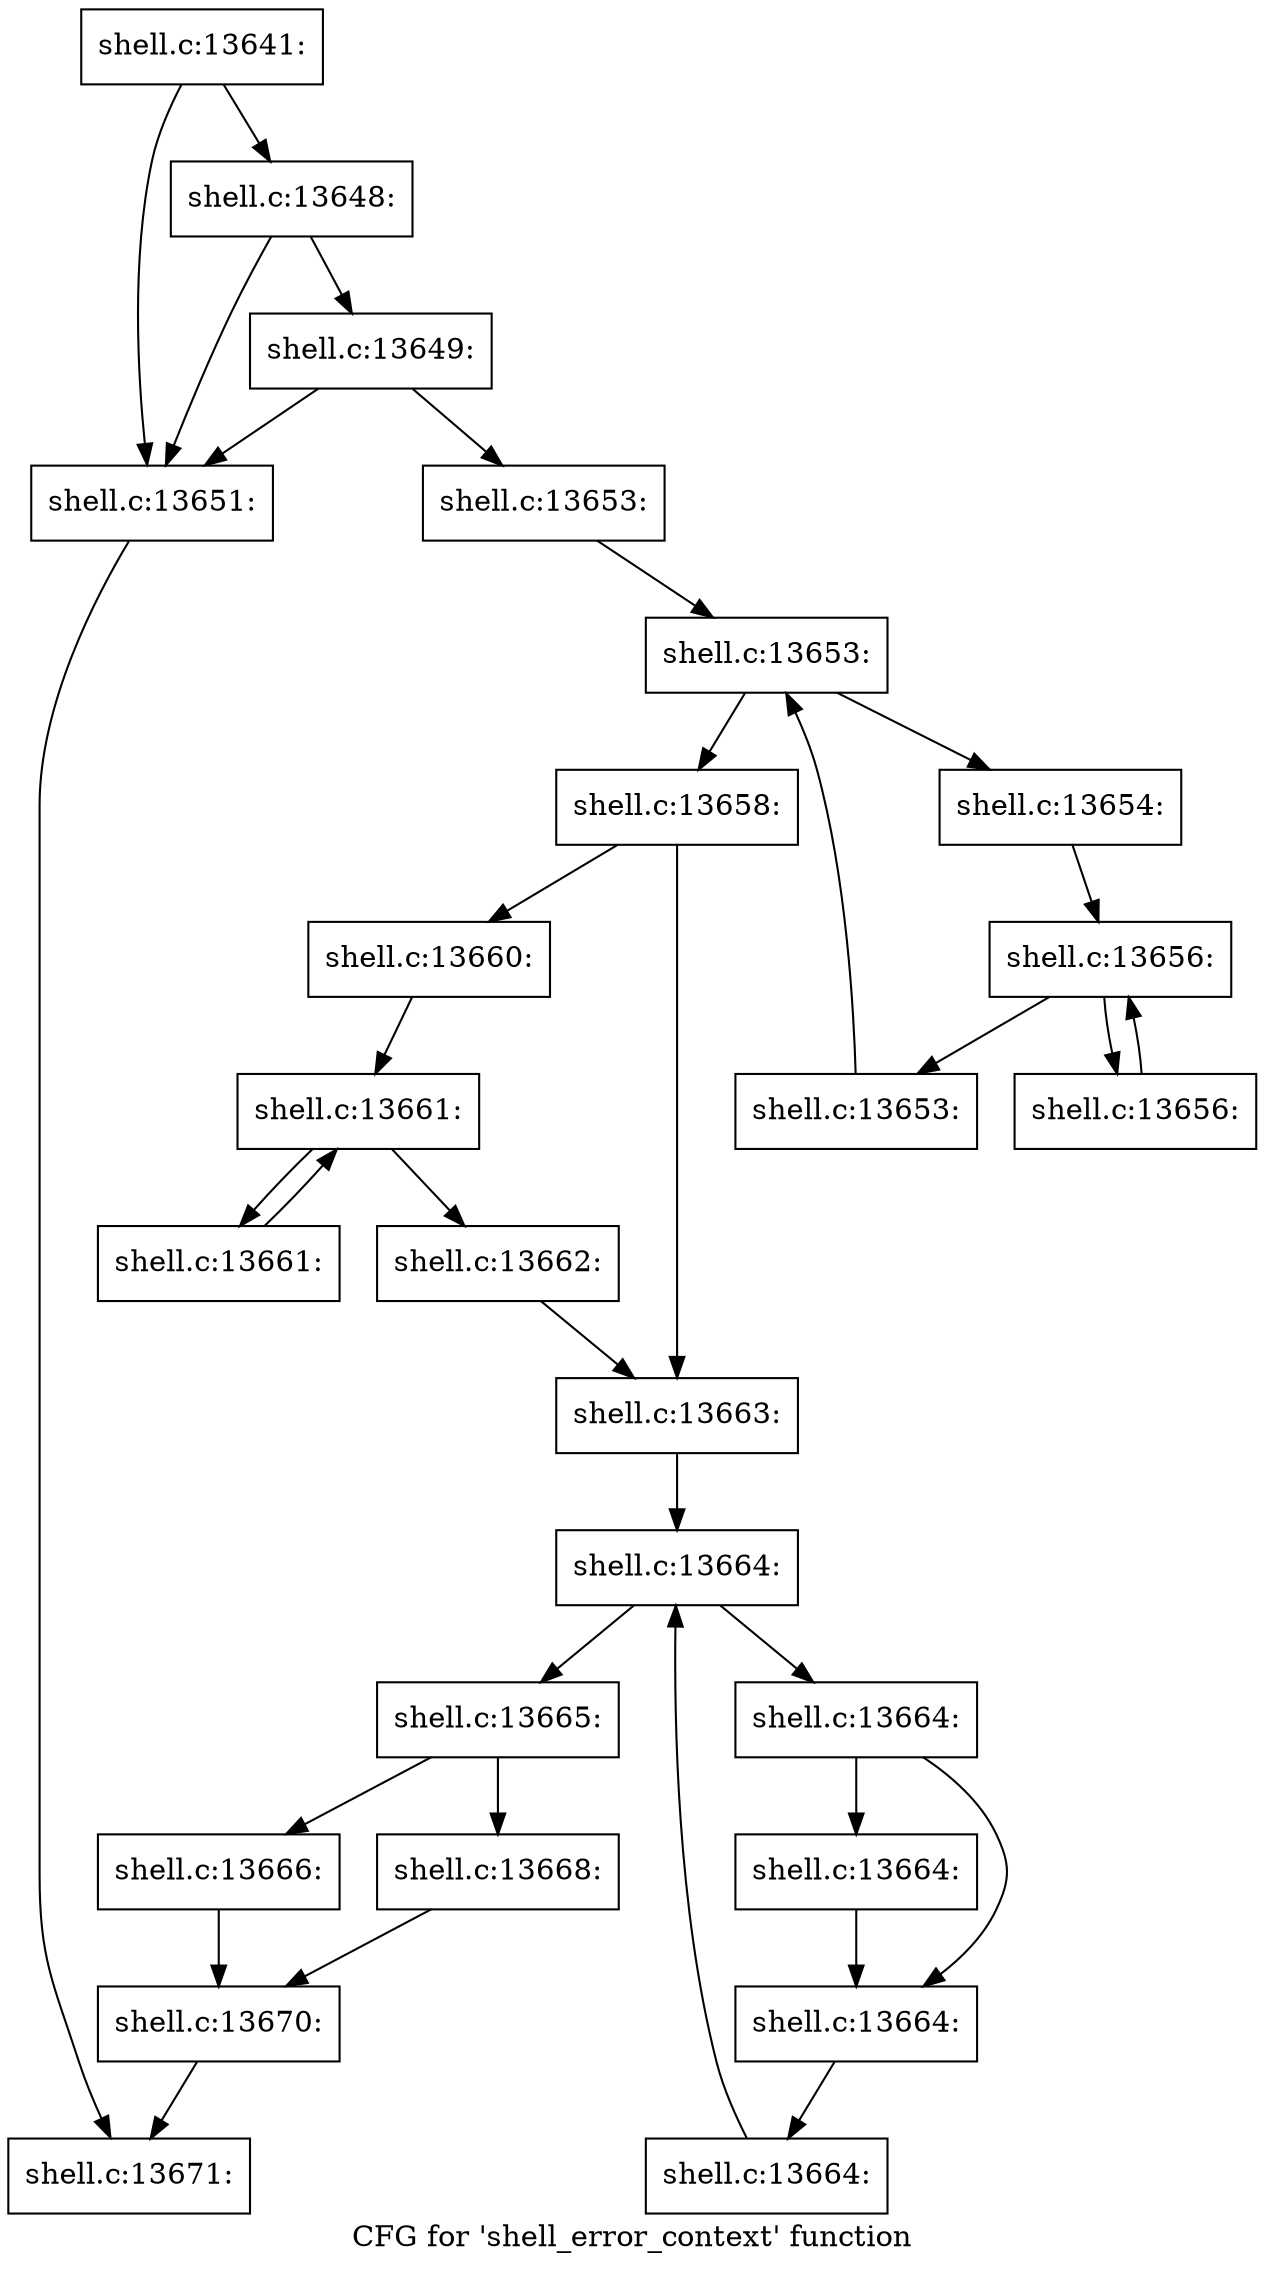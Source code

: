 digraph "CFG for 'shell_error_context' function" {
	label="CFG for 'shell_error_context' function";

	Node0x5602771d8240 [shape=record,label="{shell.c:13641:}"];
	Node0x5602771d8240 -> Node0x5602771e3ea0;
	Node0x5602771d8240 -> Node0x5602771e3fc0;
	Node0x5602771e3fc0 [shape=record,label="{shell.c:13648:}"];
	Node0x5602771e3fc0 -> Node0x5602771e3ea0;
	Node0x5602771e3fc0 -> Node0x5602771e3f40;
	Node0x5602771e3f40 [shape=record,label="{shell.c:13649:}"];
	Node0x5602771e3f40 -> Node0x5602771e3ea0;
	Node0x5602771e3f40 -> Node0x5602771e3ef0;
	Node0x5602771e3ea0 [shape=record,label="{shell.c:13651:}"];
	Node0x5602771e3ea0 -> Node0x5602771d83c0;
	Node0x5602771e3ef0 [shape=record,label="{shell.c:13653:}"];
	Node0x5602771e3ef0 -> Node0x5602771e4c10;
	Node0x5602771e4c10 [shape=record,label="{shell.c:13653:}"];
	Node0x5602771e4c10 -> Node0x5602771e53d0;
	Node0x5602771e4c10 -> Node0x5602771e5260;
	Node0x5602771e53d0 [shape=record,label="{shell.c:13654:}"];
	Node0x5602771e53d0 -> Node0x5602771e5880;
	Node0x5602771e5880 [shape=record,label="{shell.c:13656:}"];
	Node0x5602771e5880 -> Node0x5602771e5c60;
	Node0x5602771e5880 -> Node0x5602771e5900;
	Node0x5602771e5c60 [shape=record,label="{shell.c:13656:}"];
	Node0x5602771e5c60 -> Node0x5602771e5880;
	Node0x5602771e5900 [shape=record,label="{shell.c:13653:}"];
	Node0x5602771e5900 -> Node0x5602771e4c10;
	Node0x5602771e5260 [shape=record,label="{shell.c:13658:}"];
	Node0x5602771e5260 -> Node0x5602771e6630;
	Node0x5602771e5260 -> Node0x5602771e6680;
	Node0x5602771e6630 [shape=record,label="{shell.c:13660:}"];
	Node0x5602771e6630 -> Node0x5602771e6ba0;
	Node0x5602771e6ba0 [shape=record,label="{shell.c:13661:}"];
	Node0x5602771e6ba0 -> Node0x5602771e7220;
	Node0x5602771e6ba0 -> Node0x5602771e6c90;
	Node0x5602771e7220 [shape=record,label="{shell.c:13661:}"];
	Node0x5602771e7220 -> Node0x5602771e6ba0;
	Node0x5602771e6c90 [shape=record,label="{shell.c:13662:}"];
	Node0x5602771e6c90 -> Node0x5602771e6680;
	Node0x5602771e6680 [shape=record,label="{shell.c:13663:}"];
	Node0x5602771e6680 -> Node0x5602771e7bb0;
	Node0x5602771e7bb0 [shape=record,label="{shell.c:13664:}"];
	Node0x5602771e7bb0 -> Node0x5602771e7dd0;
	Node0x5602771e7bb0 -> Node0x5602771e7a00;
	Node0x5602771e7dd0 [shape=record,label="{shell.c:13664:}"];
	Node0x5602771e7dd0 -> Node0x5602771e8330;
	Node0x5602771e7dd0 -> Node0x5602771e8380;
	Node0x5602771e8330 [shape=record,label="{shell.c:13664:}"];
	Node0x5602771e8330 -> Node0x5602771e8380;
	Node0x5602771e8380 [shape=record,label="{shell.c:13664:}"];
	Node0x5602771e8380 -> Node0x5602771e7d40;
	Node0x5602771e7d40 [shape=record,label="{shell.c:13664:}"];
	Node0x5602771e7d40 -> Node0x5602771e7bb0;
	Node0x5602771e7a00 [shape=record,label="{shell.c:13665:}"];
	Node0x5602771e7a00 -> Node0x5602771e93a0;
	Node0x5602771e7a00 -> Node0x5602771e9440;
	Node0x5602771e93a0 [shape=record,label="{shell.c:13666:}"];
	Node0x5602771e93a0 -> Node0x5602771e93f0;
	Node0x5602771e9440 [shape=record,label="{shell.c:13668:}"];
	Node0x5602771e9440 -> Node0x5602771e93f0;
	Node0x5602771e93f0 [shape=record,label="{shell.c:13670:}"];
	Node0x5602771e93f0 -> Node0x5602771d83c0;
	Node0x5602771d83c0 [shape=record,label="{shell.c:13671:}"];
}

